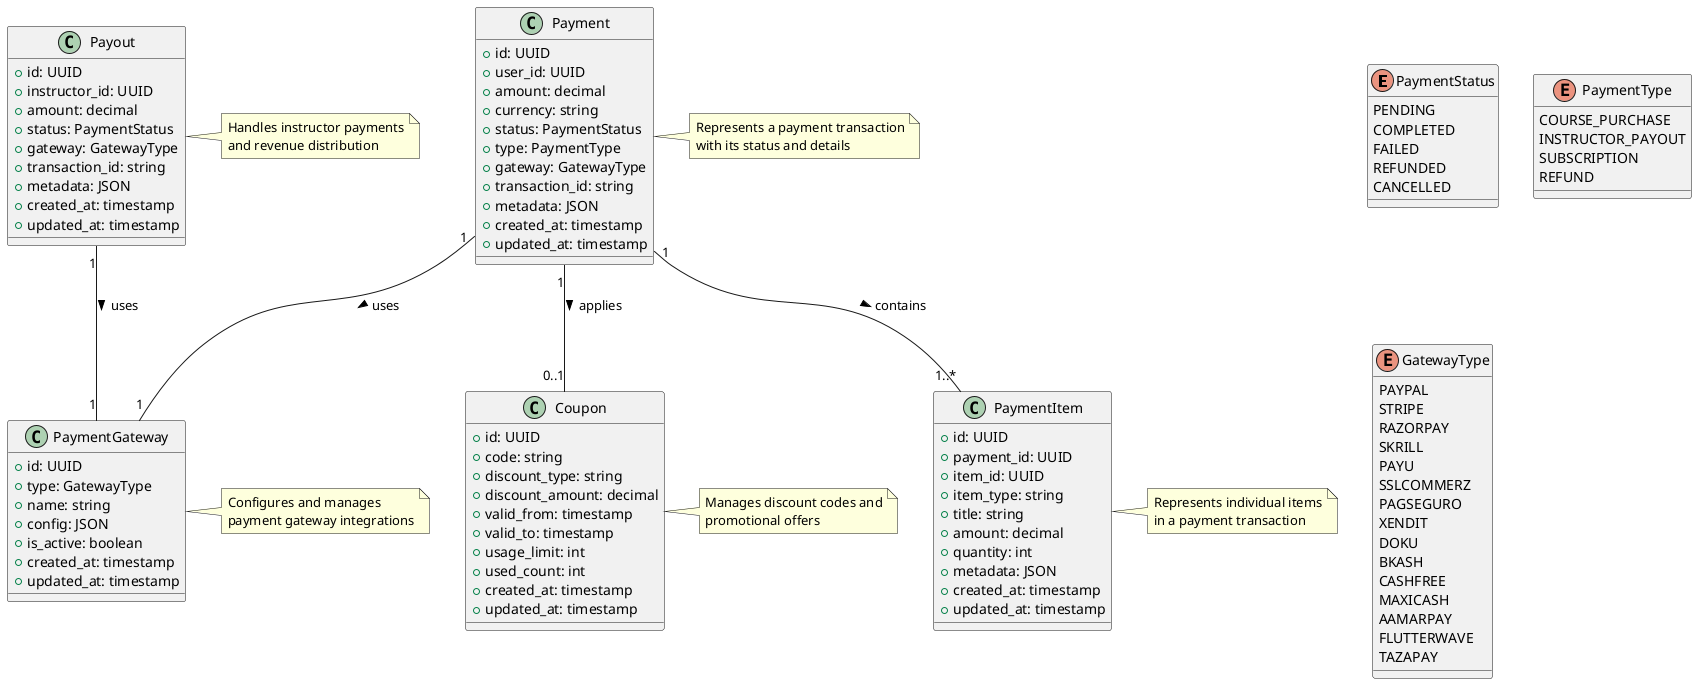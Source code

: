@startuml Payment System

' Enums
enum PaymentStatus {
    PENDING
    COMPLETED
    FAILED
    REFUNDED
    CANCELLED
}

enum PaymentType {
    COURSE_PURCHASE
    INSTRUCTOR_PAYOUT
    SUBSCRIPTION
    REFUND
}

enum GatewayType {
    PAYPAL
    STRIPE
    RAZORPAY
    SKRILL
    PAYU
    SSLCOMMERZ
    PAGSEGURO
    XENDIT
    DOKU
    BKASH
    CASHFREE
    MAXICASH
    AAMARPAY
    FLUTTERWAVE
    TAZAPAY
}

' Classes
class Payment {
    +id: UUID
    +user_id: UUID
    +amount: decimal
    +currency: string
    +status: PaymentStatus
    +type: PaymentType
    +gateway: GatewayType
    +transaction_id: string
    +metadata: JSON
    +created_at: timestamp
    +updated_at: timestamp
}

class PaymentItem {
    +id: UUID
    +payment_id: UUID
    +item_id: UUID
    +item_type: string
    +title: string
    +amount: decimal
    +quantity: int
    +metadata: JSON
    +created_at: timestamp
    +updated_at: timestamp
}

class PaymentGateway {
    +id: UUID
    +type: GatewayType
    +name: string
    +config: JSON
    +is_active: boolean
    +created_at: timestamp
    +updated_at: timestamp
}

class Payout {
    +id: UUID
    +instructor_id: UUID
    +amount: decimal
    +status: PaymentStatus
    +gateway: GatewayType
    +transaction_id: string
    +metadata: JSON
    +created_at: timestamp
    +updated_at: timestamp
}

class Coupon {
    +id: UUID
    +code: string
    +discount_type: string
    +discount_amount: decimal
    +valid_from: timestamp
    +valid_to: timestamp
    +usage_limit: int
    +used_count: int
    +created_at: timestamp
    +updated_at: timestamp
}

' Relationships
Payment "1" -- "1..*" PaymentItem : contains >
Payment "1" -- "1" PaymentGateway : uses >
Payment "1" -- "0..1" Coupon : applies >
Payout "1" -- "1" PaymentGateway : uses >

' Notes
note right of Payment
    Represents a payment transaction
    with its status and details
end note

note right of PaymentItem
    Represents individual items
    in a payment transaction
end note

note right of PaymentGateway
    Configures and manages
    payment gateway integrations
end note

note right of Payout
    Handles instructor payments
    and revenue distribution
end note

note right of Coupon
    Manages discount codes and
    promotional offers
end note

@enduml 